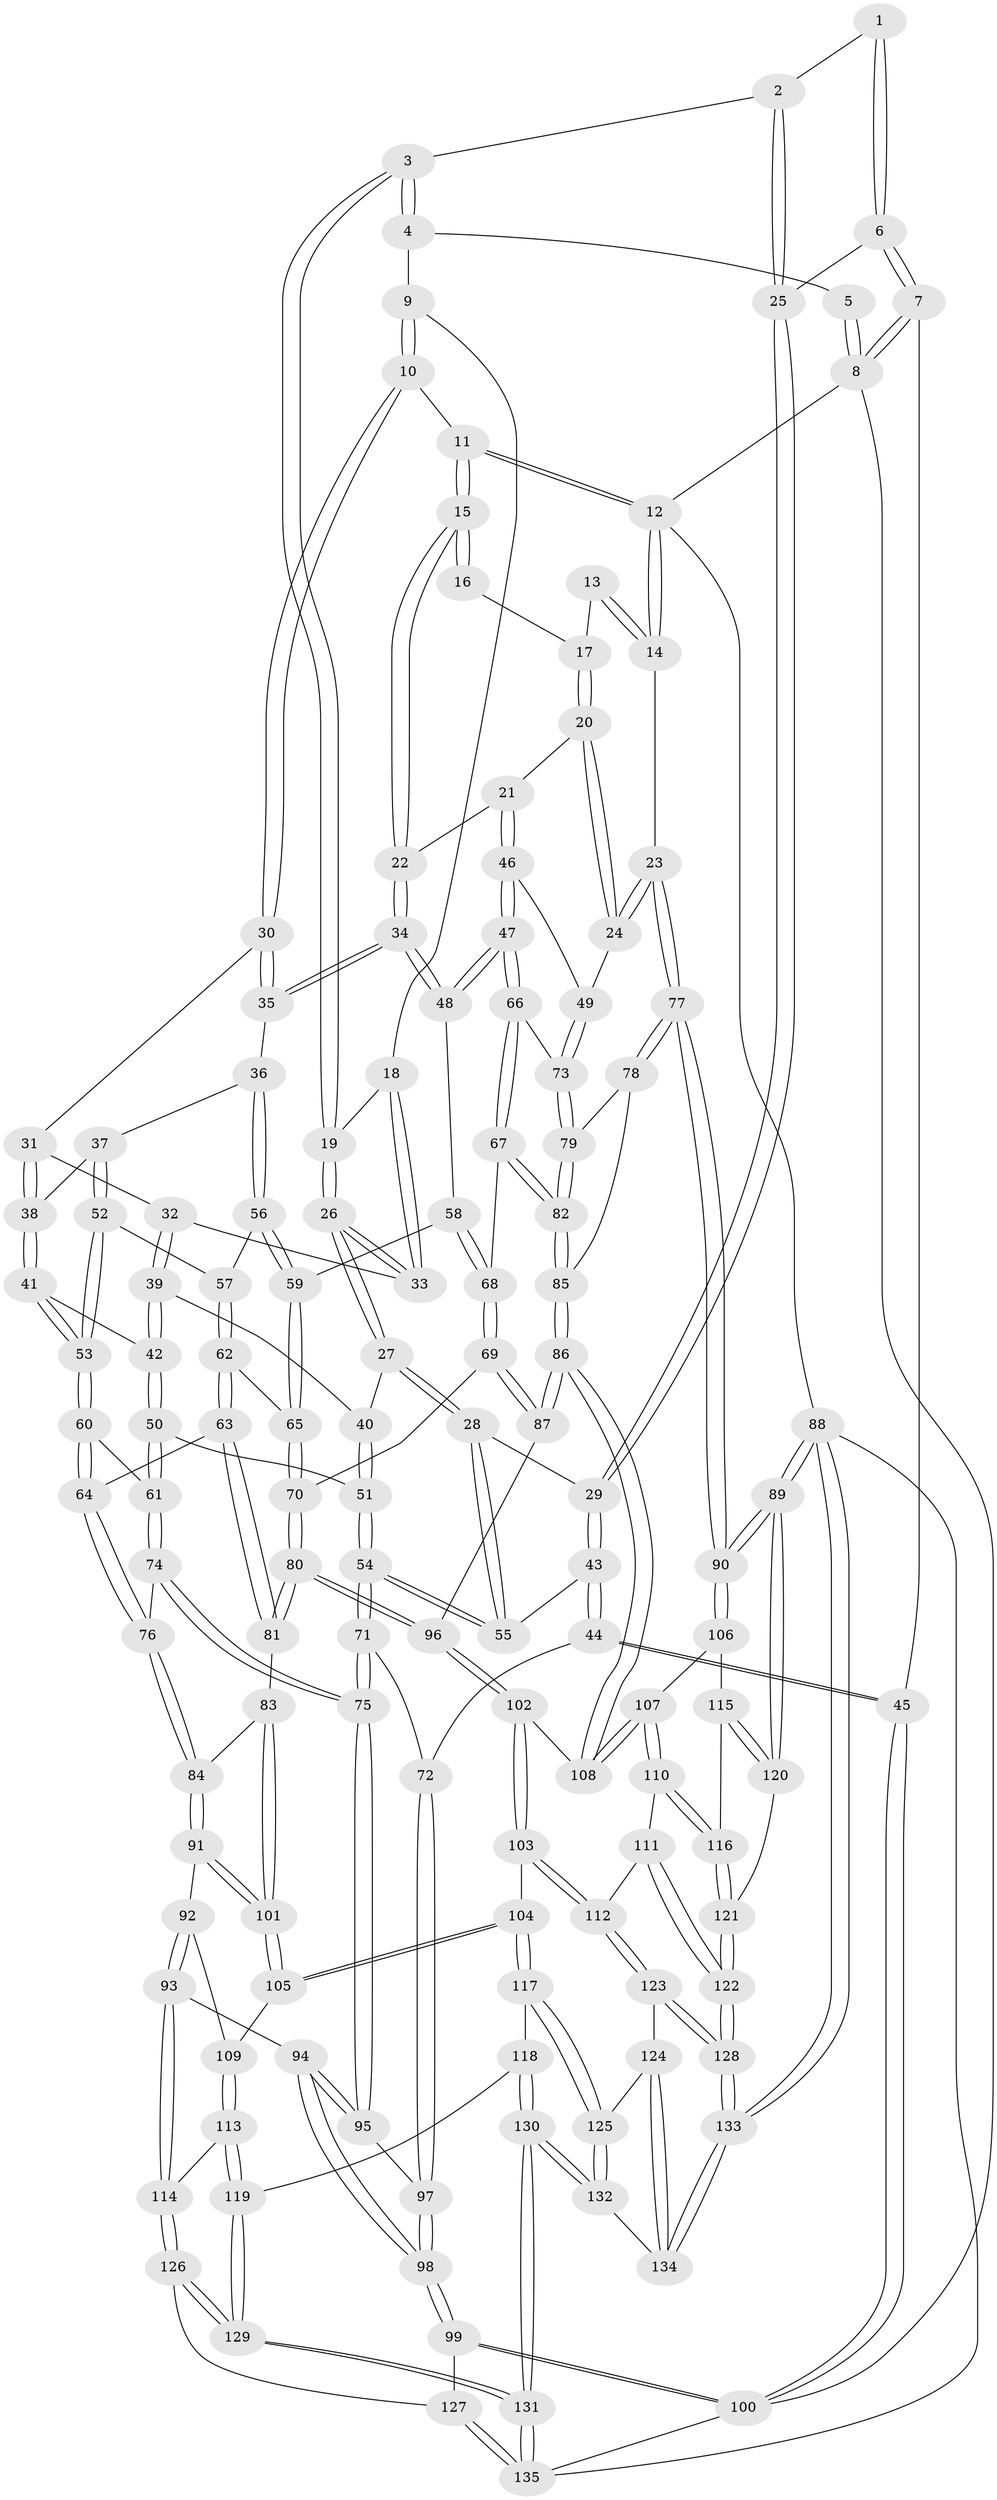 // coarse degree distribution, {5: 0.41975308641975306, 10: 0.012345679012345678, 3: 0.08641975308641975, 4: 0.345679012345679, 7: 0.012345679012345678, 2: 0.024691358024691357, 6: 0.09876543209876543}
// Generated by graph-tools (version 1.1) at 2025/21/03/04/25 18:21:19]
// undirected, 135 vertices, 334 edges
graph export_dot {
graph [start="1"]
  node [color=gray90,style=filled];
  1 [pos="+0.13289496467693876+0.038774474894526616"];
  2 [pos="+0.16272138482415577+0.055130664697307194"];
  3 [pos="+0.18035334747229675+0.04192783080916328"];
  4 [pos="+0.3256358420855259+0"];
  5 [pos="+0+0"];
  6 [pos="+0.010289041064525203+0.025088755303449502"];
  7 [pos="+0+0"];
  8 [pos="+0+0"];
  9 [pos="+0.3566915236439833+0"];
  10 [pos="+0.5199160676544269+0"];
  11 [pos="+0.7586628950628495+0"];
  12 [pos="+1+0"];
  13 [pos="+1+0.02224131883046008"];
  14 [pos="+1+0"];
  15 [pos="+0.8342823717405784+0.006151160939699708"];
  16 [pos="+0.9506829599302892+0.03625505230139397"];
  17 [pos="+0.9675498882341852+0.06802953451712107"];
  18 [pos="+0.28073203420184895+0.06251703144840082"];
  19 [pos="+0.23435504103507476+0.09371463527497541"];
  20 [pos="+0.9893470030816814+0.13347362437393664"];
  21 [pos="+0.9150601051924038+0.1330805351627564"];
  22 [pos="+0.8360045239145641+0.08379689523270442"];
  23 [pos="+1+0.17258014669102373"];
  24 [pos="+1+0.17609722761060734"];
  25 [pos="+0.13523818647145025+0.11848348450306713"];
  26 [pos="+0.2263585212034916+0.12769537406019002"];
  27 [pos="+0.21080229696587172+0.16493217504192148"];
  28 [pos="+0.1998290028132044+0.16861251159528115"];
  29 [pos="+0.14058556298085598+0.1521612725309157"];
  30 [pos="+0.5203124550250252+0"];
  31 [pos="+0.42076200183444845+0.06462052937571092"];
  32 [pos="+0.31299169076405314+0.11860532427583691"];
  33 [pos="+0.304689712764722+0.10844296610200731"];
  34 [pos="+0.7660049666793894+0.17400437593264165"];
  35 [pos="+0.5985445437619293+0.11252920533302294"];
  36 [pos="+0.5909743301781477+0.13124758655963936"];
  37 [pos="+0.4313265741386957+0.17169399733977228"];
  38 [pos="+0.41107607564995+0.16786798196338257"];
  39 [pos="+0.31076095151016614+0.14463620121778922"];
  40 [pos="+0.2590979968234702+0.1778584729499574"];
  41 [pos="+0.40913284667686056+0.17039727456956427"];
  42 [pos="+0.3743354708787262+0.1885547795796986"];
  43 [pos="+0.04415755410033354+0.22534271879448822"];
  44 [pos="+0+0.30379310304877427"];
  45 [pos="+0+0.29272422453473423"];
  46 [pos="+0.9108130352095123+0.23686895392002333"];
  47 [pos="+0.8534832154364002+0.3109628801085906"];
  48 [pos="+0.7682612363218891+0.19209644190084146"];
  49 [pos="+1+0.20679262907672963"];
  50 [pos="+0.3301104018948236+0.27302173857542245"];
  51 [pos="+0.31523273553748465+0.27173720032004556"];
  52 [pos="+0.5327246846835384+0.23026819213243266"];
  53 [pos="+0.4581714704162704+0.2761905712994333"];
  54 [pos="+0.22333252511986668+0.31352866009671004"];
  55 [pos="+0.2013289269512527+0.26423078470220157"];
  56 [pos="+0.5733506947791435+0.20503515966641322"];
  57 [pos="+0.5442432793578245+0.22740685114249376"];
  58 [pos="+0.6824724059858666+0.2744525189930146"];
  59 [pos="+0.6365993690032311+0.27567206371306874"];
  60 [pos="+0.4323499005278611+0.3202334775599486"];
  61 [pos="+0.34526788228003746+0.2876574779371677"];
  62 [pos="+0.5476632531349738+0.3487670720844292"];
  63 [pos="+0.49035051357673026+0.37295468817238514"];
  64 [pos="+0.4513296872402545+0.3646775833134209"];
  65 [pos="+0.6084274549129733+0.35961708267716475"];
  66 [pos="+0.8538924221717228+0.3139365012949973"];
  67 [pos="+0.8307992681995412+0.334641126566766"];
  68 [pos="+0.7462224249678385+0.39028123548024"];
  69 [pos="+0.7322953331578402+0.4111757016109262"];
  70 [pos="+0.6592039006174689+0.43314714706095875"];
  71 [pos="+0.18178641067827375+0.3914406954194069"];
  72 [pos="+0+0.3431045015689223"];
  73 [pos="+0.8914609302317742+0.335725142039446"];
  74 [pos="+0.3136411467223456+0.4386884040318814"];
  75 [pos="+0.2285915094157954+0.4611008919308549"];
  76 [pos="+0.39463183924742085+0.4484222432902725"];
  77 [pos="+1+0.46612711920834077"];
  78 [pos="+1+0.4287118402577328"];
  79 [pos="+0.893681811245877+0.3379149390717959"];
  80 [pos="+0.6270050502813673+0.4825275984501117"];
  81 [pos="+0.5562564610297192+0.48948170791602574"];
  82 [pos="+0.8600112455081217+0.5175506768107375"];
  83 [pos="+0.5328311819066902+0.5070861415117953"];
  84 [pos="+0.40418922464331886+0.467115193464507"];
  85 [pos="+0.859998722277902+0.5229444056375371"];
  86 [pos="+0.8372520844531112+0.5499218662496411"];
  87 [pos="+0.7990777927160206+0.505481526853492"];
  88 [pos="+1+1"];
  89 [pos="+1+1"];
  90 [pos="+1+0.6334334643078152"];
  91 [pos="+0.39876930886179346+0.5608631038411035"];
  92 [pos="+0.391700492189023+0.5681111729696808"];
  93 [pos="+0.23572794379043718+0.6883341724968479"];
  94 [pos="+0.23039930779812173+0.6858509232824719"];
  95 [pos="+0.223132859674798+0.4986415272932327"];
  96 [pos="+0.6478488993668827+0.5371404958112898"];
  97 [pos="+0.05232282402347755+0.5113122467401112"];
  98 [pos="+0.07228748681093058+0.7179180833869063"];
  99 [pos="+0.03965331274578836+0.734506331813824"];
  100 [pos="+0+0.7671858065018061"];
  101 [pos="+0.5043317320233989+0.582629072462273"];
  102 [pos="+0.6663238757483295+0.6020704352667854"];
  103 [pos="+0.6172338063203362+0.7217503921437908"];
  104 [pos="+0.5991268202711689+0.7202695872953061"];
  105 [pos="+0.5432866765332162+0.6999262282421977"];
  106 [pos="+1+0.6713541006297858"];
  107 [pos="+0.8810826432149145+0.645266459661393"];
  108 [pos="+0.8366684138293788+0.5645697289708307"];
  109 [pos="+0.5008071379612+0.7091328062084103"];
  110 [pos="+0.8052965984066662+0.7379026005973384"];
  111 [pos="+0.7720114362370074+0.7463615186504255"];
  112 [pos="+0.6568382400141352+0.7581376279492132"];
  113 [pos="+0.34396964638682326+0.7576287658355598"];
  114 [pos="+0.29823113956538466+0.7504066287173021"];
  115 [pos="+0.9518822762342496+0.797900205175113"];
  116 [pos="+0.8379854966536648+0.7830459892906951"];
  117 [pos="+0.4894814426371539+0.883932848247567"];
  118 [pos="+0.468080584359399+0.8829006300911868"];
  119 [pos="+0.4301841509031709+0.8595274939782724"];
  120 [pos="+0.9454407096166719+0.8462564735611274"];
  121 [pos="+0.8776095365023455+0.9031819426454943"];
  122 [pos="+0.8273782443372192+1"];
  123 [pos="+0.6611203336185436+0.8304076611363728"];
  124 [pos="+0.5773739048007581+0.9052276787044494"];
  125 [pos="+0.5082145907004177+0.9000935157356086"];
  126 [pos="+0.2626251310074726+1"];
  127 [pos="+0.10947655518667287+0.9066385369494808"];
  128 [pos="+0.8168955783286047+1"];
  129 [pos="+0.29190395779804923+1"];
  130 [pos="+0.35741506548584745+1"];
  131 [pos="+0.30580811732598256+1"];
  132 [pos="+0.5305849842855733+1"];
  133 [pos="+0.8282402059608222+1"];
  134 [pos="+0.6024115064939342+1"];
  135 [pos="+0+1"];
  1 -- 2;
  1 -- 6;
  1 -- 6;
  2 -- 3;
  2 -- 25;
  2 -- 25;
  3 -- 4;
  3 -- 4;
  3 -- 19;
  3 -- 19;
  4 -- 5;
  4 -- 9;
  5 -- 8;
  5 -- 8;
  6 -- 7;
  6 -- 7;
  6 -- 25;
  7 -- 8;
  7 -- 8;
  7 -- 45;
  8 -- 12;
  8 -- 100;
  9 -- 10;
  9 -- 10;
  9 -- 18;
  10 -- 11;
  10 -- 30;
  10 -- 30;
  11 -- 12;
  11 -- 12;
  11 -- 15;
  11 -- 15;
  12 -- 14;
  12 -- 14;
  12 -- 88;
  13 -- 14;
  13 -- 14;
  13 -- 17;
  14 -- 23;
  15 -- 16;
  15 -- 16;
  15 -- 22;
  15 -- 22;
  16 -- 17;
  17 -- 20;
  17 -- 20;
  18 -- 19;
  18 -- 33;
  18 -- 33;
  19 -- 26;
  19 -- 26;
  20 -- 21;
  20 -- 24;
  20 -- 24;
  21 -- 22;
  21 -- 46;
  21 -- 46;
  22 -- 34;
  22 -- 34;
  23 -- 24;
  23 -- 24;
  23 -- 77;
  23 -- 77;
  24 -- 49;
  25 -- 29;
  25 -- 29;
  26 -- 27;
  26 -- 27;
  26 -- 33;
  26 -- 33;
  27 -- 28;
  27 -- 28;
  27 -- 40;
  28 -- 29;
  28 -- 55;
  28 -- 55;
  29 -- 43;
  29 -- 43;
  30 -- 31;
  30 -- 35;
  30 -- 35;
  31 -- 32;
  31 -- 38;
  31 -- 38;
  32 -- 33;
  32 -- 39;
  32 -- 39;
  34 -- 35;
  34 -- 35;
  34 -- 48;
  34 -- 48;
  35 -- 36;
  36 -- 37;
  36 -- 56;
  36 -- 56;
  37 -- 38;
  37 -- 52;
  37 -- 52;
  38 -- 41;
  38 -- 41;
  39 -- 40;
  39 -- 42;
  39 -- 42;
  40 -- 51;
  40 -- 51;
  41 -- 42;
  41 -- 53;
  41 -- 53;
  42 -- 50;
  42 -- 50;
  43 -- 44;
  43 -- 44;
  43 -- 55;
  44 -- 45;
  44 -- 45;
  44 -- 72;
  45 -- 100;
  45 -- 100;
  46 -- 47;
  46 -- 47;
  46 -- 49;
  47 -- 48;
  47 -- 48;
  47 -- 66;
  47 -- 66;
  48 -- 58;
  49 -- 73;
  49 -- 73;
  50 -- 51;
  50 -- 61;
  50 -- 61;
  51 -- 54;
  51 -- 54;
  52 -- 53;
  52 -- 53;
  52 -- 57;
  53 -- 60;
  53 -- 60;
  54 -- 55;
  54 -- 55;
  54 -- 71;
  54 -- 71;
  56 -- 57;
  56 -- 59;
  56 -- 59;
  57 -- 62;
  57 -- 62;
  58 -- 59;
  58 -- 68;
  58 -- 68;
  59 -- 65;
  59 -- 65;
  60 -- 61;
  60 -- 64;
  60 -- 64;
  61 -- 74;
  61 -- 74;
  62 -- 63;
  62 -- 63;
  62 -- 65;
  63 -- 64;
  63 -- 81;
  63 -- 81;
  64 -- 76;
  64 -- 76;
  65 -- 70;
  65 -- 70;
  66 -- 67;
  66 -- 67;
  66 -- 73;
  67 -- 68;
  67 -- 82;
  67 -- 82;
  68 -- 69;
  68 -- 69;
  69 -- 70;
  69 -- 87;
  69 -- 87;
  70 -- 80;
  70 -- 80;
  71 -- 72;
  71 -- 75;
  71 -- 75;
  72 -- 97;
  72 -- 97;
  73 -- 79;
  73 -- 79;
  74 -- 75;
  74 -- 75;
  74 -- 76;
  75 -- 95;
  75 -- 95;
  76 -- 84;
  76 -- 84;
  77 -- 78;
  77 -- 78;
  77 -- 90;
  77 -- 90;
  78 -- 79;
  78 -- 85;
  79 -- 82;
  79 -- 82;
  80 -- 81;
  80 -- 81;
  80 -- 96;
  80 -- 96;
  81 -- 83;
  82 -- 85;
  82 -- 85;
  83 -- 84;
  83 -- 101;
  83 -- 101;
  84 -- 91;
  84 -- 91;
  85 -- 86;
  85 -- 86;
  86 -- 87;
  86 -- 87;
  86 -- 108;
  86 -- 108;
  87 -- 96;
  88 -- 89;
  88 -- 89;
  88 -- 133;
  88 -- 133;
  88 -- 135;
  89 -- 90;
  89 -- 90;
  89 -- 120;
  89 -- 120;
  90 -- 106;
  90 -- 106;
  91 -- 92;
  91 -- 101;
  91 -- 101;
  92 -- 93;
  92 -- 93;
  92 -- 109;
  93 -- 94;
  93 -- 114;
  93 -- 114;
  94 -- 95;
  94 -- 95;
  94 -- 98;
  94 -- 98;
  95 -- 97;
  96 -- 102;
  96 -- 102;
  97 -- 98;
  97 -- 98;
  98 -- 99;
  98 -- 99;
  99 -- 100;
  99 -- 100;
  99 -- 127;
  100 -- 135;
  101 -- 105;
  101 -- 105;
  102 -- 103;
  102 -- 103;
  102 -- 108;
  103 -- 104;
  103 -- 112;
  103 -- 112;
  104 -- 105;
  104 -- 105;
  104 -- 117;
  104 -- 117;
  105 -- 109;
  106 -- 107;
  106 -- 115;
  107 -- 108;
  107 -- 108;
  107 -- 110;
  107 -- 110;
  109 -- 113;
  109 -- 113;
  110 -- 111;
  110 -- 116;
  110 -- 116;
  111 -- 112;
  111 -- 122;
  111 -- 122;
  112 -- 123;
  112 -- 123;
  113 -- 114;
  113 -- 119;
  113 -- 119;
  114 -- 126;
  114 -- 126;
  115 -- 116;
  115 -- 120;
  115 -- 120;
  116 -- 121;
  116 -- 121;
  117 -- 118;
  117 -- 125;
  117 -- 125;
  118 -- 119;
  118 -- 130;
  118 -- 130;
  119 -- 129;
  119 -- 129;
  120 -- 121;
  121 -- 122;
  121 -- 122;
  122 -- 128;
  122 -- 128;
  123 -- 124;
  123 -- 128;
  123 -- 128;
  124 -- 125;
  124 -- 134;
  124 -- 134;
  125 -- 132;
  125 -- 132;
  126 -- 127;
  126 -- 129;
  126 -- 129;
  127 -- 135;
  127 -- 135;
  128 -- 133;
  128 -- 133;
  129 -- 131;
  129 -- 131;
  130 -- 131;
  130 -- 131;
  130 -- 132;
  130 -- 132;
  131 -- 135;
  131 -- 135;
  132 -- 134;
  133 -- 134;
  133 -- 134;
}
